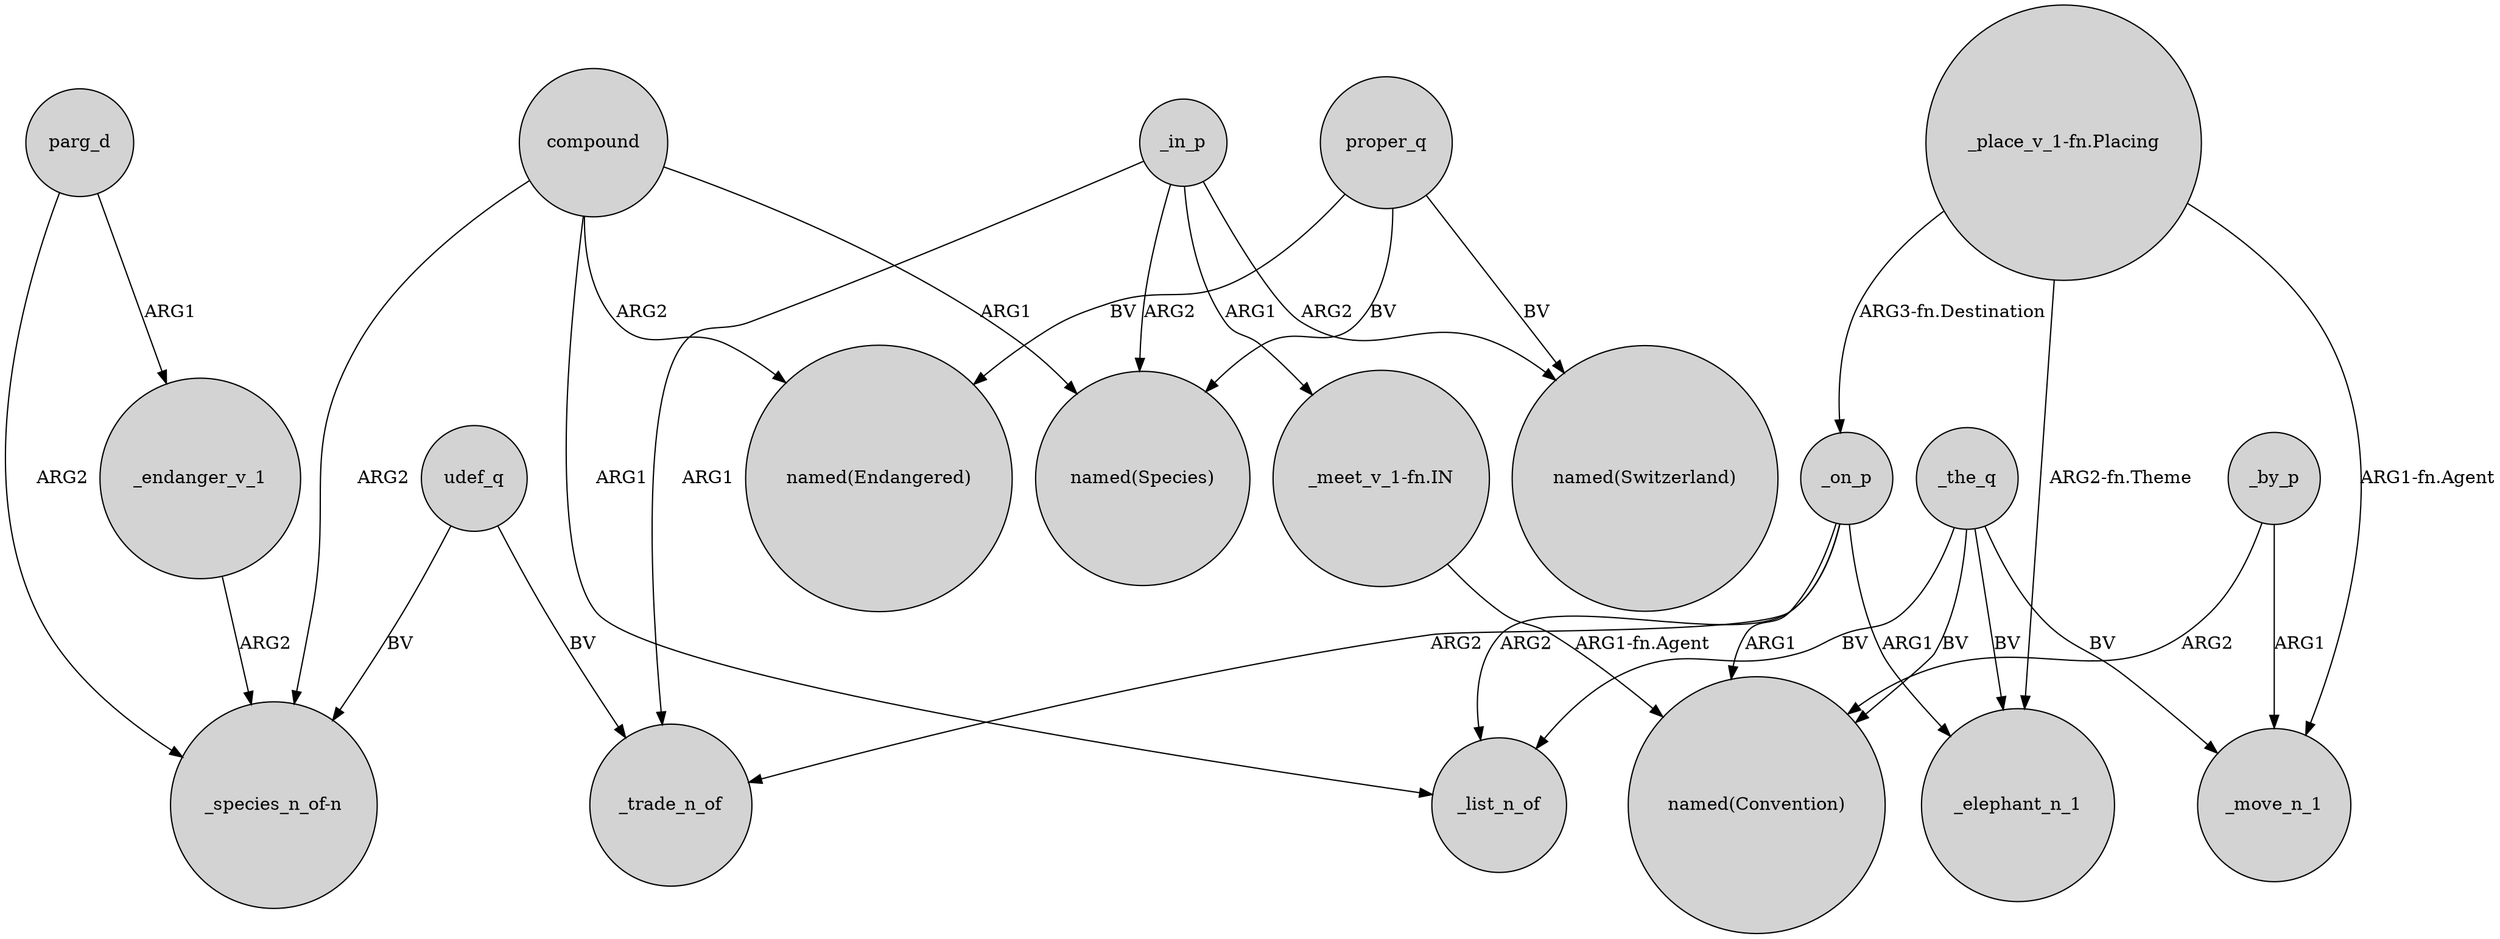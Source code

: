 digraph {
	node [shape=circle style=filled]
	udef_q -> _trade_n_of [label=BV]
	_on_p -> _trade_n_of [label=ARG2]
	parg_d -> _endanger_v_1 [label=ARG1]
	_on_p -> _list_n_of [label=ARG2]
	_in_p -> _trade_n_of [label=ARG1]
	compound -> "_species_n_of-n" [label=ARG2]
	compound -> "named(Species)" [label=ARG1]
	"_place_v_1-fn.Placing" -> _move_n_1 [label="ARG1-fn.Agent"]
	_in_p -> "_meet_v_1-fn.IN" [label=ARG1]
	"_place_v_1-fn.Placing" -> _on_p [label="ARG3-fn.Destination"]
	_the_q -> _elephant_n_1 [label=BV]
	"_meet_v_1-fn.IN" -> "named(Convention)" [label="ARG1-fn.Agent"]
	proper_q -> "named(Switzerland)" [label=BV]
	proper_q -> "named(Endangered)" [label=BV]
	_by_p -> _move_n_1 [label=ARG1]
	_the_q -> _move_n_1 [label=BV]
	parg_d -> "_species_n_of-n" [label=ARG2]
	_in_p -> "named(Species)" [label=ARG2]
	_by_p -> "named(Convention)" [label=ARG2]
	compound -> _list_n_of [label=ARG1]
	_on_p -> "named(Convention)" [label=ARG1]
	_endanger_v_1 -> "_species_n_of-n" [label=ARG2]
	compound -> "named(Endangered)" [label=ARG2]
	proper_q -> "named(Species)" [label=BV]
	"_place_v_1-fn.Placing" -> _elephant_n_1 [label="ARG2-fn.Theme"]
	_the_q -> _list_n_of [label=BV]
	_the_q -> "named(Convention)" [label=BV]
	_on_p -> _elephant_n_1 [label=ARG1]
	udef_q -> "_species_n_of-n" [label=BV]
	_in_p -> "named(Switzerland)" [label=ARG2]
}

